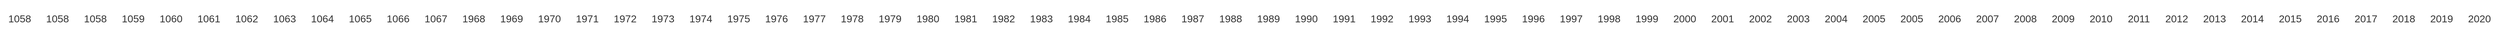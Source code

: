 <mxfile version="13.7.7" type="github">
  <diagram id="g-SlI8t8xjuwWKBPlSiQ" name="Page-1">
    <mxGraphModel dx="1113" dy="721" grid="1" gridSize="10" guides="1" tooltips="1" connect="1" arrows="1" fold="1" page="1" pageScale="1" pageWidth="827" pageHeight="1169" math="0" shadow="0">
      <root>
        <mxCell id="0" />
        <mxCell id="1" parent="0" />
        <UserObject label="1990" lucidchartObjectId="46bBe4kU5YJb" id="aDtvH_MtWNGt8Cx6V6dD-1">
          <mxCell style="html=1;whiteSpace=wrap;;whiteSpace=wrap;fontSize=13;fontColor=#333333;spacing=3;strokeOpacity=0;fillOpacity=0;rounded=1;absoluteArcSize=1;arcSize=7.2;fillColor=#ffffff;strokeWidth=2;" vertex="1" zOrder="7" parent="1">
            <mxGeometry x="1666" y="40" width="48" height="45" as="geometry" />
          </mxCell>
        </UserObject>
        <UserObject label="1991" lucidchartObjectId="g7bB0-YYNDfH" id="aDtvH_MtWNGt8Cx6V6dD-2">
          <mxCell style="html=1;whiteSpace=wrap;;whiteSpace=wrap;fontSize=13;fontColor=#333333;spacing=3;strokeOpacity=0;fillOpacity=0;rounded=1;absoluteArcSize=1;arcSize=7.2;fillColor=#ffffff;strokeWidth=2;" vertex="1" zOrder="8" parent="1">
            <mxGeometry x="1714" y="40" width="48" height="45" as="geometry" />
          </mxCell>
        </UserObject>
        <UserObject label="1992" lucidchartObjectId="i7bBLSe3EnEW" id="aDtvH_MtWNGt8Cx6V6dD-3">
          <mxCell style="html=1;whiteSpace=wrap;;whiteSpace=wrap;fontSize=13;fontColor=#333333;spacing=3;strokeOpacity=0;fillOpacity=0;rounded=1;absoluteArcSize=1;arcSize=7.2;fillColor=#ffffff;strokeWidth=2;" vertex="1" zOrder="9" parent="1">
            <mxGeometry x="1762" y="40" width="48" height="45" as="geometry" />
          </mxCell>
        </UserObject>
        <UserObject label="1993" lucidchartObjectId="L.bBaWiO0sUU" id="aDtvH_MtWNGt8Cx6V6dD-4">
          <mxCell style="html=1;whiteSpace=wrap;;whiteSpace=wrap;fontSize=13;fontColor=#333333;spacing=3;strokeOpacity=0;fillOpacity=0;rounded=1;absoluteArcSize=1;arcSize=7.2;fillColor=#ffffff;strokeWidth=2;" vertex="1" zOrder="14" parent="1">
            <mxGeometry x="1810" y="40" width="48" height="45" as="geometry" />
          </mxCell>
        </UserObject>
        <UserObject label="1994" lucidchartObjectId="N.bBbbFfWs4Q" id="aDtvH_MtWNGt8Cx6V6dD-5">
          <mxCell style="html=1;whiteSpace=wrap;;whiteSpace=wrap;fontSize=13;fontColor=#333333;spacing=3;strokeOpacity=0;fillOpacity=0;rounded=1;absoluteArcSize=1;arcSize=7.2;fillColor=#ffffff;strokeWidth=2;" vertex="1" zOrder="15" parent="1">
            <mxGeometry x="1858" y="40" width="48" height="45" as="geometry" />
          </mxCell>
        </UserObject>
        <UserObject label="1995" lucidchartObjectId="P.bBj_3vAEos" id="aDtvH_MtWNGt8Cx6V6dD-6">
          <mxCell style="html=1;whiteSpace=wrap;;whiteSpace=wrap;fontSize=13;fontColor=#333333;spacing=3;strokeOpacity=0;fillOpacity=0;rounded=1;absoluteArcSize=1;arcSize=7.2;fillColor=#ffffff;strokeWidth=2;" vertex="1" zOrder="16" parent="1">
            <mxGeometry x="1906" y="40" width="48" height="45" as="geometry" />
          </mxCell>
        </UserObject>
        <UserObject label="1996" lucidchartObjectId="Z.bBS5kpbSI." id="aDtvH_MtWNGt8Cx6V6dD-7">
          <mxCell style="html=1;whiteSpace=wrap;;whiteSpace=wrap;fontSize=13;fontColor=#333333;spacing=3;strokeOpacity=0;fillOpacity=0;rounded=1;absoluteArcSize=1;arcSize=7.2;fillColor=#ffffff;strokeWidth=2;" vertex="1" zOrder="17" parent="1">
            <mxGeometry x="1954" y="40" width="48" height="45" as="geometry" />
          </mxCell>
        </UserObject>
        <UserObject label="1997" lucidchartObjectId="1.bBFS_L_4pm" id="aDtvH_MtWNGt8Cx6V6dD-8">
          <mxCell style="html=1;whiteSpace=wrap;;whiteSpace=wrap;fontSize=13;fontColor=#333333;spacing=3;strokeOpacity=0;fillOpacity=0;rounded=1;absoluteArcSize=1;arcSize=7.2;fillColor=#ffffff;strokeWidth=2;" vertex="1" zOrder="18" parent="1">
            <mxGeometry x="2002" y="40" width="48" height="45" as="geometry" />
          </mxCell>
        </UserObject>
        <UserObject label="1998" lucidchartObjectId="2.bBSw11qK86" id="aDtvH_MtWNGt8Cx6V6dD-9">
          <mxCell style="html=1;whiteSpace=wrap;;whiteSpace=wrap;fontSize=13;fontColor=#333333;spacing=3;strokeOpacity=0;fillOpacity=0;rounded=1;absoluteArcSize=1;arcSize=7.2;fillColor=#ffffff;strokeWidth=2;" vertex="1" zOrder="19" parent="1">
            <mxGeometry x="2050" y="40" width="48" height="45" as="geometry" />
          </mxCell>
        </UserObject>
        <UserObject label="1999" lucidchartObjectId="3.bB1bm74RRZ" id="aDtvH_MtWNGt8Cx6V6dD-10">
          <mxCell style="html=1;whiteSpace=wrap;;whiteSpace=wrap;fontSize=13;fontColor=#333333;spacing=3;strokeOpacity=0;fillOpacity=0;rounded=1;absoluteArcSize=1;arcSize=7.2;fillColor=#ffffff;strokeWidth=2;" vertex="1" zOrder="20" parent="1">
            <mxGeometry x="2098" y="40" width="48" height="45" as="geometry" />
          </mxCell>
        </UserObject>
        <UserObject label="2000" lucidchartObjectId="5.bBSFzmXerH" id="aDtvH_MtWNGt8Cx6V6dD-11">
          <mxCell style="html=1;whiteSpace=wrap;;whiteSpace=wrap;fontSize=13;fontColor=#333333;spacing=3;strokeOpacity=0;fillOpacity=0;rounded=1;absoluteArcSize=1;arcSize=7.2;fillColor=#ffffff;strokeWidth=2;" vertex="1" zOrder="21" parent="1">
            <mxGeometry x="2146" y="40" width="48" height="45" as="geometry" />
          </mxCell>
        </UserObject>
        <UserObject label="2001" lucidchartObjectId="-hcB-K9dOje4" id="aDtvH_MtWNGt8Cx6V6dD-12">
          <mxCell style="html=1;whiteSpace=wrap;;whiteSpace=wrap;fontSize=13;fontColor=#333333;spacing=3;strokeOpacity=0;fillOpacity=0;rounded=1;absoluteArcSize=1;arcSize=7.2;fillColor=#ffffff;strokeWidth=2;" vertex="1" zOrder="22" parent="1">
            <mxGeometry x="2194" y="40" width="48" height="45" as="geometry" />
          </mxCell>
        </UserObject>
        <UserObject label="2002" lucidchartObjectId="~hcBxsFQs2Hw" id="aDtvH_MtWNGt8Cx6V6dD-13">
          <mxCell style="html=1;whiteSpace=wrap;;whiteSpace=wrap;fontSize=13;fontColor=#333333;spacing=3;strokeOpacity=0;fillOpacity=0;rounded=1;absoluteArcSize=1;arcSize=7.2;fillColor=#ffffff;strokeWidth=2;" vertex="1" zOrder="23" parent="1">
            <mxGeometry x="2242" y="40" width="48" height="45" as="geometry" />
          </mxCell>
        </UserObject>
        <UserObject label="2003" lucidchartObjectId="aicBmE_zdO_u" id="aDtvH_MtWNGt8Cx6V6dD-14">
          <mxCell style="html=1;whiteSpace=wrap;;whiteSpace=wrap;fontSize=13;fontColor=#333333;spacing=3;strokeOpacity=0;fillOpacity=0;rounded=1;absoluteArcSize=1;arcSize=7.2;fillColor=#ffffff;strokeWidth=2;" vertex="1" zOrder="24" parent="1">
            <mxGeometry x="2290" y="40" width="48" height="45" as="geometry" />
          </mxCell>
        </UserObject>
        <UserObject label="2004" lucidchartObjectId="cicBwhml-Xh_" id="aDtvH_MtWNGt8Cx6V6dD-15">
          <mxCell style="html=1;whiteSpace=wrap;;whiteSpace=wrap;fontSize=13;fontColor=#333333;spacing=3;strokeOpacity=0;fillOpacity=0;rounded=1;absoluteArcSize=1;arcSize=7.2;fillColor=#ffffff;strokeWidth=2;" vertex="1" zOrder="25" parent="1">
            <mxGeometry x="2338" y="40" width="48" height="45" as="geometry" />
          </mxCell>
        </UserObject>
        <UserObject label="2005" lucidchartObjectId="eicBm7NdHLkQ" id="aDtvH_MtWNGt8Cx6V6dD-16">
          <mxCell style="html=1;whiteSpace=wrap;;whiteSpace=wrap;fontSize=13;fontColor=#333333;spacing=3;strokeOpacity=0;fillOpacity=0;rounded=1;absoluteArcSize=1;arcSize=7.2;fillColor=#ffffff;strokeWidth=2;" vertex="1" zOrder="26" parent="1">
            <mxGeometry x="2386" y="40" width="48" height="45" as="geometry" />
          </mxCell>
        </UserObject>
        <UserObject label="2005" lucidchartObjectId="4ncBXIAmwHfi" id="aDtvH_MtWNGt8Cx6V6dD-17">
          <mxCell style="html=1;whiteSpace=wrap;;whiteSpace=wrap;fontSize=13;fontColor=#333333;spacing=3;strokeOpacity=0;fillOpacity=0;rounded=1;absoluteArcSize=1;arcSize=7.2;fillColor=#ffffff;strokeWidth=2;" vertex="1" zOrder="27" parent="1">
            <mxGeometry x="2434" y="40" width="48" height="45" as="geometry" />
          </mxCell>
        </UserObject>
        <UserObject label="2006" lucidchartObjectId="5ncBjiLI5oM2" id="aDtvH_MtWNGt8Cx6V6dD-18">
          <mxCell style="html=1;whiteSpace=wrap;;whiteSpace=wrap;fontSize=13;fontColor=#333333;spacing=3;strokeOpacity=0;fillOpacity=0;rounded=1;absoluteArcSize=1;arcSize=7.2;fillColor=#ffffff;strokeWidth=2;" vertex="1" zOrder="28" parent="1">
            <mxGeometry x="2482" y="40" width="48" height="45" as="geometry" />
          </mxCell>
        </UserObject>
        <UserObject label="2007" lucidchartObjectId="7ncB4ZGYRHyB" id="aDtvH_MtWNGt8Cx6V6dD-19">
          <mxCell style="html=1;whiteSpace=wrap;;whiteSpace=wrap;fontSize=13;fontColor=#333333;spacing=3;strokeOpacity=0;fillOpacity=0;rounded=1;absoluteArcSize=1;arcSize=7.2;fillColor=#ffffff;strokeWidth=2;" vertex="1" zOrder="29" parent="1">
            <mxGeometry x="2530" y="40" width="48" height="45" as="geometry" />
          </mxCell>
        </UserObject>
        <UserObject label="2008" lucidchartObjectId="-ncBmviSvYw2" id="aDtvH_MtWNGt8Cx6V6dD-20">
          <mxCell style="html=1;whiteSpace=wrap;;whiteSpace=wrap;fontSize=13;fontColor=#333333;spacing=3;strokeOpacity=0;fillOpacity=0;rounded=1;absoluteArcSize=1;arcSize=7.2;fillColor=#ffffff;strokeWidth=2;" vertex="1" zOrder="30" parent="1">
            <mxGeometry x="2578" y="40" width="48" height="45" as="geometry" />
          </mxCell>
        </UserObject>
        <UserObject label="2009" lucidchartObjectId=".ncBUlXIA6VW" id="aDtvH_MtWNGt8Cx6V6dD-21">
          <mxCell style="html=1;whiteSpace=wrap;;whiteSpace=wrap;fontSize=13;fontColor=#333333;spacing=3;strokeOpacity=0;fillOpacity=0;rounded=1;absoluteArcSize=1;arcSize=7.2;fillColor=#ffffff;strokeWidth=2;" vertex="1" zOrder="31" parent="1">
            <mxGeometry x="2626" y="40" width="48" height="45" as="geometry" />
          </mxCell>
        </UserObject>
        <UserObject label="2010" lucidchartObjectId="oocBfS7Mbza4" id="aDtvH_MtWNGt8Cx6V6dD-22">
          <mxCell style="html=1;whiteSpace=wrap;;whiteSpace=wrap;fontSize=13;fontColor=#333333;spacing=3;strokeOpacity=0;fillOpacity=0;rounded=1;absoluteArcSize=1;arcSize=7.2;fillColor=#ffffff;strokeWidth=2;" vertex="1" zOrder="32" parent="1">
            <mxGeometry x="2674" y="40" width="48" height="45" as="geometry" />
          </mxCell>
        </UserObject>
        <UserObject label="2011" lucidchartObjectId="uocBUjul7~ur" id="aDtvH_MtWNGt8Cx6V6dD-23">
          <mxCell style="html=1;whiteSpace=wrap;;whiteSpace=wrap;fontSize=13;fontColor=#333333;spacing=3;strokeOpacity=0;fillOpacity=0;rounded=1;absoluteArcSize=1;arcSize=7.2;fillColor=#ffffff;strokeWidth=2;" vertex="1" zOrder="33" parent="1">
            <mxGeometry x="2722" y="40" width="48" height="45" as="geometry" />
          </mxCell>
        </UserObject>
        <UserObject label="2012" lucidchartObjectId="vocB5.jjPj8-" id="aDtvH_MtWNGt8Cx6V6dD-24">
          <mxCell style="html=1;whiteSpace=wrap;;whiteSpace=wrap;fontSize=13;fontColor=#333333;spacing=3;strokeOpacity=0;fillOpacity=0;rounded=1;absoluteArcSize=1;arcSize=7.2;fillColor=#ffffff;strokeWidth=2;" vertex="1" zOrder="34" parent="1">
            <mxGeometry x="2770" y="40" width="48" height="45" as="geometry" />
          </mxCell>
        </UserObject>
        <UserObject label="2013" lucidchartObjectId="wocBY_UrYJYq" id="aDtvH_MtWNGt8Cx6V6dD-25">
          <mxCell style="html=1;whiteSpace=wrap;;whiteSpace=wrap;fontSize=13;fontColor=#333333;spacing=3;strokeOpacity=0;fillOpacity=0;rounded=1;absoluteArcSize=1;arcSize=7.2;fillColor=#ffffff;strokeWidth=2;" vertex="1" zOrder="35" parent="1">
            <mxGeometry x="2818" y="40" width="48" height="45" as="geometry" />
          </mxCell>
        </UserObject>
        <UserObject label="2014" lucidchartObjectId="yocBVMMaVW29" id="aDtvH_MtWNGt8Cx6V6dD-26">
          <mxCell style="html=1;whiteSpace=wrap;;whiteSpace=wrap;fontSize=13;fontColor=#333333;spacing=3;strokeOpacity=0;fillOpacity=0;rounded=1;absoluteArcSize=1;arcSize=7.2;fillColor=#ffffff;strokeWidth=2;" vertex="1" zOrder="36" parent="1">
            <mxGeometry x="2866" y="40" width="48" height="45" as="geometry" />
          </mxCell>
        </UserObject>
        <UserObject label="2015" lucidchartObjectId="AocBHv_4rbt2" id="aDtvH_MtWNGt8Cx6V6dD-27">
          <mxCell style="html=1;whiteSpace=wrap;;whiteSpace=wrap;fontSize=13;fontColor=#333333;spacing=3;strokeOpacity=0;fillOpacity=0;rounded=1;absoluteArcSize=1;arcSize=7.2;fillColor=#ffffff;strokeWidth=2;" vertex="1" zOrder="37" parent="1">
            <mxGeometry x="2914" y="40" width="48" height="45" as="geometry" />
          </mxCell>
        </UserObject>
        <UserObject label="2016" lucidchartObjectId="BocBiXIFS0uX" id="aDtvH_MtWNGt8Cx6V6dD-28">
          <mxCell style="html=1;whiteSpace=wrap;;whiteSpace=wrap;fontSize=13;fontColor=#333333;spacing=3;strokeOpacity=0;fillOpacity=0;rounded=1;absoluteArcSize=1;arcSize=7.2;fillColor=#ffffff;strokeWidth=2;" vertex="1" zOrder="38" parent="1">
            <mxGeometry x="2962" y="40" width="48" height="45" as="geometry" />
          </mxCell>
        </UserObject>
        <UserObject label="2017" lucidchartObjectId="GocB.2dLfquk" id="aDtvH_MtWNGt8Cx6V6dD-29">
          <mxCell style="html=1;whiteSpace=wrap;;whiteSpace=wrap;fontSize=13;fontColor=#333333;spacing=3;strokeOpacity=0;fillOpacity=0;rounded=1;absoluteArcSize=1;arcSize=7.2;fillColor=#ffffff;strokeWidth=2;" vertex="1" zOrder="39" parent="1">
            <mxGeometry x="3010" y="40" width="48" height="45" as="geometry" />
          </mxCell>
        </UserObject>
        <UserObject label="2018" lucidchartObjectId="JocBoe4Yhcae" id="aDtvH_MtWNGt8Cx6V6dD-30">
          <mxCell style="html=1;whiteSpace=wrap;;whiteSpace=wrap;fontSize=13;fontColor=#333333;spacing=3;strokeOpacity=0;fillOpacity=0;rounded=1;absoluteArcSize=1;arcSize=7.2;fillColor=#ffffff;strokeWidth=2;" vertex="1" zOrder="40" parent="1">
            <mxGeometry x="3058" y="40" width="48" height="45" as="geometry" />
          </mxCell>
        </UserObject>
        <UserObject label="2019" lucidchartObjectId="LocBVECmu_84" id="aDtvH_MtWNGt8Cx6V6dD-31">
          <mxCell style="html=1;whiteSpace=wrap;;whiteSpace=wrap;fontSize=13;fontColor=#333333;spacing=3;strokeOpacity=0;fillOpacity=0;rounded=1;absoluteArcSize=1;arcSize=7.2;fillColor=#ffffff;strokeWidth=2;" vertex="1" zOrder="41" parent="1">
            <mxGeometry x="3106" y="40" width="48" height="45" as="geometry" />
          </mxCell>
        </UserObject>
        <UserObject label="2020" lucidchartObjectId="hpcBMMpEIK7O" id="aDtvH_MtWNGt8Cx6V6dD-32">
          <mxCell style="html=1;whiteSpace=wrap;;whiteSpace=wrap;fontSize=13;fontColor=#333333;spacing=3;strokeOpacity=0;fillOpacity=0;rounded=1;absoluteArcSize=1;arcSize=7.2;fillColor=#ffffff;strokeWidth=2;" vertex="1" zOrder="43" parent="1">
            <mxGeometry x="3154" y="40" width="48" height="45" as="geometry" />
          </mxCell>
        </UserObject>
        <UserObject label="1989" lucidchartObjectId="ypcBnkA3FqvA" id="aDtvH_MtWNGt8Cx6V6dD-33">
          <mxCell style="html=1;whiteSpace=wrap;;whiteSpace=wrap;fontSize=13;fontColor=#333333;spacing=3;strokeOpacity=0;fillOpacity=0;rounded=1;absoluteArcSize=1;arcSize=7.2;fillColor=#ffffff;strokeWidth=2;" vertex="1" zOrder="44" parent="1">
            <mxGeometry x="1618" y="40" width="48" height="45" as="geometry" />
          </mxCell>
        </UserObject>
        <UserObject label="1988" lucidchartObjectId="WpcBo86QfP3p" id="aDtvH_MtWNGt8Cx6V6dD-34">
          <mxCell style="html=1;whiteSpace=wrap;;whiteSpace=wrap;fontSize=13;fontColor=#333333;spacing=3;strokeOpacity=0;fillOpacity=0;rounded=1;absoluteArcSize=1;arcSize=7.2;fillColor=#ffffff;strokeWidth=2;" vertex="1" zOrder="45" parent="1">
            <mxGeometry x="1570" y="40" width="48" height="45" as="geometry" />
          </mxCell>
        </UserObject>
        <UserObject label="1987" lucidchartObjectId="XpcBG4Wm5GoH" id="aDtvH_MtWNGt8Cx6V6dD-35">
          <mxCell style="html=1;whiteSpace=wrap;;whiteSpace=wrap;fontSize=13;fontColor=#333333;spacing=3;strokeOpacity=0;fillOpacity=0;rounded=1;absoluteArcSize=1;arcSize=7.2;fillColor=#ffffff;strokeWidth=2;" vertex="1" zOrder="46" parent="1">
            <mxGeometry x="1522" y="40" width="48" height="45" as="geometry" />
          </mxCell>
        </UserObject>
        <UserObject label="1986" lucidchartObjectId="RqcBJtADev5t" id="aDtvH_MtWNGt8Cx6V6dD-36">
          <mxCell style="html=1;whiteSpace=wrap;;whiteSpace=wrap;fontSize=13;fontColor=#333333;spacing=3;strokeOpacity=0;fillOpacity=0;rounded=1;absoluteArcSize=1;arcSize=7.2;fillColor=#ffffff;strokeWidth=2;" vertex="1" zOrder="47" parent="1">
            <mxGeometry x="1474" y="40" width="48" height="45" as="geometry" />
          </mxCell>
        </UserObject>
        <UserObject label="1985" lucidchartObjectId="TqcByGCr4g4-" id="aDtvH_MtWNGt8Cx6V6dD-37">
          <mxCell style="html=1;whiteSpace=wrap;;whiteSpace=wrap;fontSize=13;fontColor=#333333;spacing=3;strokeOpacity=0;fillOpacity=0;rounded=1;absoluteArcSize=1;arcSize=7.2;fillColor=#ffffff;strokeWidth=2;" vertex="1" zOrder="48" parent="1">
            <mxGeometry x="1426" y="40" width="48" height="45" as="geometry" />
          </mxCell>
        </UserObject>
        <UserObject label="1984" lucidchartObjectId="UqcBU1VROHIV" id="aDtvH_MtWNGt8Cx6V6dD-38">
          <mxCell style="html=1;whiteSpace=wrap;;whiteSpace=wrap;fontSize=13;fontColor=#333333;spacing=3;strokeOpacity=0;fillOpacity=0;rounded=1;absoluteArcSize=1;arcSize=7.2;fillColor=#ffffff;strokeWidth=2;" vertex="1" zOrder="49" parent="1">
            <mxGeometry x="1378" y="40" width="48" height="45" as="geometry" />
          </mxCell>
        </UserObject>
        <UserObject label="1983" lucidchartObjectId="VqcBmyt3DZi8" id="aDtvH_MtWNGt8Cx6V6dD-39">
          <mxCell style="html=1;whiteSpace=wrap;;whiteSpace=wrap;fontSize=13;fontColor=#333333;spacing=3;strokeOpacity=0;fillOpacity=0;rounded=1;absoluteArcSize=1;arcSize=7.2;fillColor=#ffffff;strokeWidth=2;" vertex="1" zOrder="50" parent="1">
            <mxGeometry x="1330" y="40" width="48" height="45" as="geometry" />
          </mxCell>
        </UserObject>
        <UserObject label="1982" lucidchartObjectId="arcBI5tgjjtF" id="aDtvH_MtWNGt8Cx6V6dD-40">
          <mxCell style="html=1;whiteSpace=wrap;;whiteSpace=wrap;fontSize=13;fontColor=#333333;spacing=3;strokeOpacity=0;fillOpacity=0;rounded=1;absoluteArcSize=1;arcSize=7.2;fillColor=#ffffff;strokeWidth=2;" vertex="1" zOrder="51" parent="1">
            <mxGeometry x="1282" y="40" width="48" height="45" as="geometry" />
          </mxCell>
        </UserObject>
        <UserObject label="1981" lucidchartObjectId="brcB04m-hwZe" id="aDtvH_MtWNGt8Cx6V6dD-41">
          <mxCell style="html=1;whiteSpace=wrap;;whiteSpace=wrap;fontSize=13;fontColor=#333333;spacing=3;strokeOpacity=0;fillOpacity=0;rounded=1;absoluteArcSize=1;arcSize=7.2;fillColor=#ffffff;strokeWidth=2;" vertex="1" zOrder="52" parent="1">
            <mxGeometry x="1234" y="40" width="48" height="45" as="geometry" />
          </mxCell>
        </UserObject>
        <UserObject label="1980" lucidchartObjectId="crcBTvQSm5nX" id="aDtvH_MtWNGt8Cx6V6dD-42">
          <mxCell style="html=1;whiteSpace=wrap;;whiteSpace=wrap;fontSize=13;fontColor=#333333;spacing=3;strokeOpacity=0;fillOpacity=0;rounded=1;absoluteArcSize=1;arcSize=7.2;fillColor=#ffffff;strokeWidth=2;" vertex="1" zOrder="53" parent="1">
            <mxGeometry x="1186" y="40" width="48" height="45" as="geometry" />
          </mxCell>
        </UserObject>
        <UserObject label="1979" lucidchartObjectId="nrcBHq_9m46p" id="aDtvH_MtWNGt8Cx6V6dD-43">
          <mxCell style="html=1;whiteSpace=wrap;;whiteSpace=wrap;fontSize=13;fontColor=#333333;spacing=3;strokeOpacity=0;fillOpacity=0;rounded=1;absoluteArcSize=1;arcSize=7.2;fillColor=#ffffff;strokeWidth=2;" vertex="1" zOrder="54" parent="1">
            <mxGeometry x="1138" y="40" width="48" height="45" as="geometry" />
          </mxCell>
        </UserObject>
        <UserObject label="1978" lucidchartObjectId="wrcBboCPj~y3" id="aDtvH_MtWNGt8Cx6V6dD-44">
          <mxCell style="html=1;whiteSpace=wrap;;whiteSpace=wrap;fontSize=13;fontColor=#333333;spacing=3;strokeOpacity=0;fillOpacity=0;rounded=1;absoluteArcSize=1;arcSize=7.2;fillColor=#ffffff;strokeWidth=2;" vertex="1" zOrder="55" parent="1">
            <mxGeometry x="1090" y="40" width="48" height="45" as="geometry" />
          </mxCell>
        </UserObject>
        <UserObject label="1977" lucidchartObjectId="xrcBoEdCCTDy" id="aDtvH_MtWNGt8Cx6V6dD-45">
          <mxCell style="html=1;whiteSpace=wrap;;whiteSpace=wrap;fontSize=13;fontColor=#333333;spacing=3;strokeOpacity=0;fillOpacity=0;rounded=1;absoluteArcSize=1;arcSize=7.2;fillColor=#ffffff;strokeWidth=2;" vertex="1" zOrder="56" parent="1">
            <mxGeometry x="1042" y="40" width="48" height="45" as="geometry" />
          </mxCell>
        </UserObject>
        <UserObject label="1976" lucidchartObjectId="ArcBx8FHhiE9" id="aDtvH_MtWNGt8Cx6V6dD-46">
          <mxCell style="html=1;whiteSpace=wrap;;whiteSpace=wrap;fontSize=13;fontColor=#333333;spacing=3;strokeOpacity=0;fillOpacity=0;rounded=1;absoluteArcSize=1;arcSize=7.2;fillColor=#ffffff;strokeWidth=2;" vertex="1" zOrder="57" parent="1">
            <mxGeometry x="994" y="40" width="48" height="45" as="geometry" />
          </mxCell>
        </UserObject>
        <UserObject label="1975" lucidchartObjectId="BrcBKt5kCIWf" id="aDtvH_MtWNGt8Cx6V6dD-47">
          <mxCell style="html=1;whiteSpace=wrap;;whiteSpace=wrap;fontSize=13;fontColor=#333333;spacing=3;strokeOpacity=0;fillOpacity=0;rounded=1;absoluteArcSize=1;arcSize=7.2;fillColor=#ffffff;strokeWidth=2;" vertex="1" zOrder="58" parent="1">
            <mxGeometry x="946" y="40" width="48" height="45" as="geometry" />
          </mxCell>
        </UserObject>
        <UserObject label="1974" lucidchartObjectId="CrcBY~13qwE9" id="aDtvH_MtWNGt8Cx6V6dD-48">
          <mxCell style="html=1;whiteSpace=wrap;;whiteSpace=wrap;fontSize=13;fontColor=#333333;spacing=3;strokeOpacity=0;fillOpacity=0;rounded=1;absoluteArcSize=1;arcSize=7.2;fillColor=#ffffff;strokeWidth=2;" vertex="1" zOrder="59" parent="1">
            <mxGeometry x="898" y="40" width="48" height="45" as="geometry" />
          </mxCell>
        </UserObject>
        <UserObject label="1973" lucidchartObjectId="GrcByPExK02M" id="aDtvH_MtWNGt8Cx6V6dD-49">
          <mxCell style="html=1;whiteSpace=wrap;;whiteSpace=wrap;fontSize=13;fontColor=#333333;spacing=3;strokeOpacity=0;fillOpacity=0;rounded=1;absoluteArcSize=1;arcSize=7.2;fillColor=#ffffff;strokeWidth=2;" vertex="1" zOrder="60" parent="1">
            <mxGeometry x="850" y="40" width="48" height="45" as="geometry" />
          </mxCell>
        </UserObject>
        <UserObject label="1972" lucidchartObjectId="HrcBPSH2Hugu" id="aDtvH_MtWNGt8Cx6V6dD-50">
          <mxCell style="html=1;whiteSpace=wrap;;whiteSpace=wrap;fontSize=13;fontColor=#333333;spacing=3;strokeOpacity=0;fillOpacity=0;rounded=1;absoluteArcSize=1;arcSize=7.2;fillColor=#ffffff;strokeWidth=2;" vertex="1" zOrder="61" parent="1">
            <mxGeometry x="802" y="40" width="48" height="45" as="geometry" />
          </mxCell>
        </UserObject>
        <UserObject label="1971" lucidchartObjectId="IrcBdlnhWvWR" id="aDtvH_MtWNGt8Cx6V6dD-51">
          <mxCell style="html=1;whiteSpace=wrap;;whiteSpace=wrap;fontSize=13;fontColor=#333333;spacing=3;strokeOpacity=0;fillOpacity=0;rounded=1;absoluteArcSize=1;arcSize=7.2;fillColor=#ffffff;strokeWidth=2;" vertex="1" zOrder="62" parent="1">
            <mxGeometry x="754" y="40" width="48" height="45" as="geometry" />
          </mxCell>
        </UserObject>
        <UserObject label="1970" lucidchartObjectId="KrcBuQqfkRON" id="aDtvH_MtWNGt8Cx6V6dD-52">
          <mxCell style="html=1;whiteSpace=wrap;;whiteSpace=wrap;fontSize=13;fontColor=#333333;spacing=3;strokeOpacity=0;fillOpacity=0;rounded=1;absoluteArcSize=1;arcSize=7.2;fillColor=#ffffff;strokeWidth=2;" vertex="1" zOrder="63" parent="1">
            <mxGeometry x="706" y="40" width="48" height="45" as="geometry" />
          </mxCell>
        </UserObject>
        <UserObject label="1969" lucidchartObjectId="LrcBZEKW5KkU" id="aDtvH_MtWNGt8Cx6V6dD-53">
          <mxCell style="html=1;whiteSpace=wrap;;whiteSpace=wrap;fontSize=13;fontColor=#333333;spacing=3;strokeOpacity=0;fillOpacity=0;rounded=1;absoluteArcSize=1;arcSize=7.2;fillColor=#ffffff;strokeWidth=2;" vertex="1" zOrder="64" parent="1">
            <mxGeometry x="658" y="40" width="48" height="45" as="geometry" />
          </mxCell>
        </UserObject>
        <UserObject label="1968" lucidchartObjectId="dscBpOZ0kg~y" id="aDtvH_MtWNGt8Cx6V6dD-54">
          <mxCell style="html=1;whiteSpace=wrap;;whiteSpace=wrap;fontSize=13;fontColor=#333333;spacing=3;strokeOpacity=0;fillOpacity=0;rounded=1;absoluteArcSize=1;arcSize=7.2;fillColor=#ffffff;strokeWidth=2;" vertex="1" zOrder="65" parent="1">
            <mxGeometry x="610" y="40" width="48" height="45" as="geometry" />
          </mxCell>
        </UserObject>
        <UserObject label="1058" lucidchartObjectId="cicBwhml-Xh_" id="aDtvH_MtWNGt8Cx6V6dD-78">
          <mxCell style="html=1;whiteSpace=wrap;;whiteSpace=wrap;fontSize=13;fontColor=#333333;spacing=3;strokeOpacity=0;fillOpacity=0;rounded=1;absoluteArcSize=1;arcSize=7.2;fillColor=#ffffff;strokeWidth=2;" vertex="1" zOrder="25" parent="1">
            <mxGeometry x="130" y="40" width="48" height="45" as="geometry" />
          </mxCell>
        </UserObject>
        <UserObject label="1059" lucidchartObjectId="eicBm7NdHLkQ" id="aDtvH_MtWNGt8Cx6V6dD-79">
          <mxCell style="html=1;whiteSpace=wrap;;whiteSpace=wrap;fontSize=13;fontColor=#333333;spacing=3;strokeOpacity=0;fillOpacity=0;rounded=1;absoluteArcSize=1;arcSize=7.2;fillColor=#ffffff;strokeWidth=2;" vertex="1" zOrder="26" parent="1">
            <mxGeometry x="178" y="40" width="48" height="45" as="geometry" />
          </mxCell>
        </UserObject>
        <UserObject label="1060" lucidchartObjectId="4ncBXIAmwHfi" id="aDtvH_MtWNGt8Cx6V6dD-80">
          <mxCell style="html=1;whiteSpace=wrap;;whiteSpace=wrap;fontSize=13;fontColor=#333333;spacing=3;strokeOpacity=0;fillOpacity=0;rounded=1;absoluteArcSize=1;arcSize=7.2;fillColor=#ffffff;strokeWidth=2;" vertex="1" zOrder="27" parent="1">
            <mxGeometry x="226" y="40" width="48" height="45" as="geometry" />
          </mxCell>
        </UserObject>
        <UserObject label="1061" lucidchartObjectId="5ncBjiLI5oM2" id="aDtvH_MtWNGt8Cx6V6dD-81">
          <mxCell style="html=1;whiteSpace=wrap;;whiteSpace=wrap;fontSize=13;fontColor=#333333;spacing=3;strokeOpacity=0;fillOpacity=0;rounded=1;absoluteArcSize=1;arcSize=7.2;fillColor=#ffffff;strokeWidth=2;" vertex="1" zOrder="28" parent="1">
            <mxGeometry x="274" y="40" width="48" height="45" as="geometry" />
          </mxCell>
        </UserObject>
        <UserObject label="1062" lucidchartObjectId="7ncB4ZGYRHyB" id="aDtvH_MtWNGt8Cx6V6dD-82">
          <mxCell style="html=1;whiteSpace=wrap;;whiteSpace=wrap;fontSize=13;fontColor=#333333;spacing=3;strokeOpacity=0;fillOpacity=0;rounded=1;absoluteArcSize=1;arcSize=7.2;fillColor=#ffffff;strokeWidth=2;" vertex="1" zOrder="29" parent="1">
            <mxGeometry x="322" y="40" width="48" height="45" as="geometry" />
          </mxCell>
        </UserObject>
        <UserObject label="1063" lucidchartObjectId="-ncBmviSvYw2" id="aDtvH_MtWNGt8Cx6V6dD-83">
          <mxCell style="html=1;whiteSpace=wrap;;whiteSpace=wrap;fontSize=13;fontColor=#333333;spacing=3;strokeOpacity=0;fillOpacity=0;rounded=1;absoluteArcSize=1;arcSize=7.2;fillColor=#ffffff;strokeWidth=2;" vertex="1" zOrder="30" parent="1">
            <mxGeometry x="370" y="40" width="48" height="45" as="geometry" />
          </mxCell>
        </UserObject>
        <UserObject label="1064" lucidchartObjectId=".ncBUlXIA6VW" id="aDtvH_MtWNGt8Cx6V6dD-84">
          <mxCell style="html=1;whiteSpace=wrap;;whiteSpace=wrap;fontSize=13;fontColor=#333333;spacing=3;strokeOpacity=0;fillOpacity=0;rounded=1;absoluteArcSize=1;arcSize=7.2;fillColor=#ffffff;strokeWidth=2;" vertex="1" zOrder="31" parent="1">
            <mxGeometry x="418" y="40" width="48" height="45" as="geometry" />
          </mxCell>
        </UserObject>
        <UserObject label="1065" lucidchartObjectId="oocBfS7Mbza4" id="aDtvH_MtWNGt8Cx6V6dD-85">
          <mxCell style="html=1;whiteSpace=wrap;;whiteSpace=wrap;fontSize=13;fontColor=#333333;spacing=3;strokeOpacity=0;fillOpacity=0;rounded=1;absoluteArcSize=1;arcSize=7.2;fillColor=#ffffff;strokeWidth=2;" vertex="1" zOrder="32" parent="1">
            <mxGeometry x="466" y="40" width="48" height="45" as="geometry" />
          </mxCell>
        </UserObject>
        <UserObject label="1066" lucidchartObjectId="uocBUjul7~ur" id="aDtvH_MtWNGt8Cx6V6dD-86">
          <mxCell style="html=1;whiteSpace=wrap;;whiteSpace=wrap;fontSize=13;fontColor=#333333;spacing=3;strokeOpacity=0;fillOpacity=0;rounded=1;absoluteArcSize=1;arcSize=7.2;fillColor=#ffffff;strokeWidth=2;" vertex="1" zOrder="33" parent="1">
            <mxGeometry x="514" y="40" width="48" height="45" as="geometry" />
          </mxCell>
        </UserObject>
        <UserObject label="1067" lucidchartObjectId="vocB5.jjPj8-" id="aDtvH_MtWNGt8Cx6V6dD-87">
          <mxCell style="html=1;whiteSpace=wrap;;whiteSpace=wrap;fontSize=13;fontColor=#333333;spacing=3;strokeOpacity=0;fillOpacity=0;rounded=1;absoluteArcSize=1;arcSize=7.2;fillColor=#ffffff;strokeWidth=2;" vertex="1" zOrder="34" parent="1">
            <mxGeometry x="562" y="40" width="48" height="45" as="geometry" />
          </mxCell>
        </UserObject>
        <UserObject label="1058" lucidchartObjectId="cicBwhml-Xh_" id="aDtvH_MtWNGt8Cx6V6dD-90">
          <mxCell style="html=1;whiteSpace=wrap;;whiteSpace=wrap;fontSize=13;fontColor=#333333;spacing=3;strokeOpacity=0;fillOpacity=0;rounded=1;absoluteArcSize=1;arcSize=7.2;fillColor=#ffffff;strokeWidth=2;" vertex="1" zOrder="25" parent="1">
            <mxGeometry x="82" y="40" width="48" height="45" as="geometry" />
          </mxCell>
        </UserObject>
        <UserObject label="1058" lucidchartObjectId="cicBwhml-Xh_" id="aDtvH_MtWNGt8Cx6V6dD-91">
          <mxCell style="html=1;whiteSpace=wrap;;whiteSpace=wrap;fontSize=13;fontColor=#333333;spacing=3;strokeOpacity=0;fillOpacity=0;rounded=1;absoluteArcSize=1;arcSize=7.2;fillColor=#ffffff;strokeWidth=2;" vertex="1" zOrder="25" parent="1">
            <mxGeometry x="34" y="40" width="48" height="45" as="geometry" />
          </mxCell>
        </UserObject>
      </root>
    </mxGraphModel>
  </diagram>
</mxfile>
